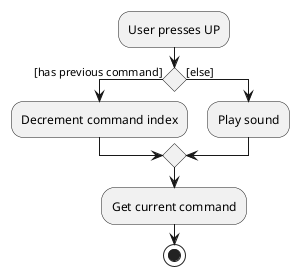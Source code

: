 @startuml

:User presses UP;
if () then ([has previous command])
    :Decrement command index;
else ([else])
    :Play sound;
endif
:Get current command;
stop

@enduml
